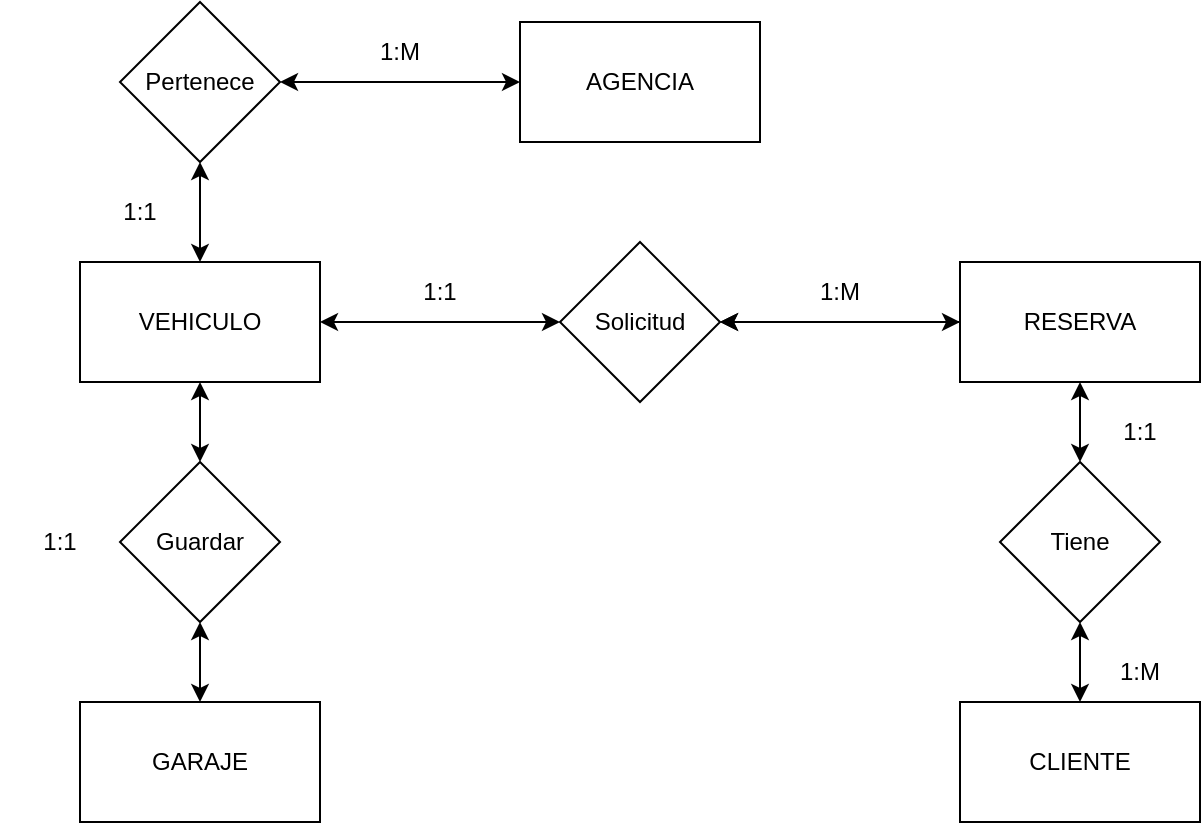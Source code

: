 <mxfile version="23.1.6" type="github">
  <diagram name="Page-1" id="dd5-XlOE7utf_6AZEOZ2">
    <mxGraphModel dx="1434" dy="795" grid="1" gridSize="10" guides="1" tooltips="1" connect="1" arrows="1" fold="1" page="1" pageScale="1" pageWidth="850" pageHeight="1100" math="0" shadow="0">
      <root>
        <mxCell id="0" />
        <mxCell id="1" parent="0" />
        <mxCell id="Nd8XVPI6pBNwOMhZ4eS6-1" value="VEHICULO" style="rounded=0;whiteSpace=wrap;html=1;" vertex="1" parent="1">
          <mxGeometry x="120" y="160" width="120" height="60" as="geometry" />
        </mxCell>
        <mxCell id="Nd8XVPI6pBNwOMhZ4eS6-20" value="" style="edgeStyle=orthogonalEdgeStyle;rounded=0;orthogonalLoop=1;jettySize=auto;html=1;" edge="1" parent="1" source="Nd8XVPI6pBNwOMhZ4eS6-2" target="Nd8XVPI6pBNwOMhZ4eS6-8">
          <mxGeometry relative="1" as="geometry" />
        </mxCell>
        <mxCell id="Nd8XVPI6pBNwOMhZ4eS6-2" value="RESERVA" style="rounded=0;whiteSpace=wrap;html=1;" vertex="1" parent="1">
          <mxGeometry x="560" y="160" width="120" height="60" as="geometry" />
        </mxCell>
        <mxCell id="Nd8XVPI6pBNwOMhZ4eS6-3" value="CLIENTE" style="rounded=0;whiteSpace=wrap;html=1;" vertex="1" parent="1">
          <mxGeometry x="560" y="380" width="120" height="60" as="geometry" />
        </mxCell>
        <mxCell id="Nd8XVPI6pBNwOMhZ4eS6-5" value="GARAJE" style="rounded=0;whiteSpace=wrap;html=1;" vertex="1" parent="1">
          <mxGeometry x="120" y="380" width="120" height="60" as="geometry" />
        </mxCell>
        <mxCell id="Nd8XVPI6pBNwOMhZ4eS6-7" value="AGENCIA" style="rounded=0;whiteSpace=wrap;html=1;" vertex="1" parent="1">
          <mxGeometry x="340" y="40" width="120" height="60" as="geometry" />
        </mxCell>
        <mxCell id="Nd8XVPI6pBNwOMhZ4eS6-8" value="Solicitud" style="rhombus;whiteSpace=wrap;html=1;" vertex="1" parent="1">
          <mxGeometry x="360" y="150" width="80" height="80" as="geometry" />
        </mxCell>
        <mxCell id="Nd8XVPI6pBNwOMhZ4eS6-19" value="" style="edgeStyle=orthogonalEdgeStyle;rounded=0;orthogonalLoop=1;jettySize=auto;html=1;startArrow=classic;startFill=1;" edge="1" parent="1" source="Nd8XVPI6pBNwOMhZ4eS6-9" target="Nd8XVPI6pBNwOMhZ4eS6-2">
          <mxGeometry relative="1" as="geometry" />
        </mxCell>
        <mxCell id="Nd8XVPI6pBNwOMhZ4eS6-9" value="Tiene" style="rhombus;whiteSpace=wrap;html=1;" vertex="1" parent="1">
          <mxGeometry x="580" y="260" width="80" height="80" as="geometry" />
        </mxCell>
        <mxCell id="Nd8XVPI6pBNwOMhZ4eS6-10" value="1:M" style="text;html=1;align=center;verticalAlign=middle;whiteSpace=wrap;rounded=0;" vertex="1" parent="1">
          <mxGeometry x="620" y="350" width="60" height="30" as="geometry" />
        </mxCell>
        <mxCell id="Nd8XVPI6pBNwOMhZ4eS6-11" value="Guardar" style="rhombus;whiteSpace=wrap;html=1;" vertex="1" parent="1">
          <mxGeometry x="140" y="260" width="80" height="80" as="geometry" />
        </mxCell>
        <mxCell id="Nd8XVPI6pBNwOMhZ4eS6-12" value="1:1" style="text;html=1;align=center;verticalAlign=middle;whiteSpace=wrap;rounded=0;" vertex="1" parent="1">
          <mxGeometry x="80" y="285" width="60" height="30" as="geometry" />
        </mxCell>
        <mxCell id="Nd8XVPI6pBNwOMhZ4eS6-13" value="Pertenece" style="rhombus;whiteSpace=wrap;html=1;" vertex="1" parent="1">
          <mxGeometry x="140" y="30" width="80" height="80" as="geometry" />
        </mxCell>
        <mxCell id="Nd8XVPI6pBNwOMhZ4eS6-16" value="" style="endArrow=classic;html=1;rounded=0;entryX=1;entryY=0.5;entryDx=0;entryDy=0;exitX=0;exitY=0.5;exitDx=0;exitDy=0;startArrow=classic;startFill=1;" edge="1" parent="1" source="Nd8XVPI6pBNwOMhZ4eS6-7" target="Nd8XVPI6pBNwOMhZ4eS6-13">
          <mxGeometry width="50" height="50" relative="1" as="geometry">
            <mxPoint x="400" y="440" as="sourcePoint" />
            <mxPoint x="450" y="390" as="targetPoint" />
          </mxGeometry>
        </mxCell>
        <mxCell id="Nd8XVPI6pBNwOMhZ4eS6-17" value="" style="endArrow=classic;html=1;rounded=0;exitX=0.5;exitY=1;exitDx=0;exitDy=0;entryX=0.5;entryY=0;entryDx=0;entryDy=0;startArrow=classic;startFill=1;" edge="1" parent="1" source="Nd8XVPI6pBNwOMhZ4eS6-13" target="Nd8XVPI6pBNwOMhZ4eS6-1">
          <mxGeometry width="50" height="50" relative="1" as="geometry">
            <mxPoint x="400" y="440" as="sourcePoint" />
            <mxPoint x="450" y="390" as="targetPoint" />
          </mxGeometry>
        </mxCell>
        <mxCell id="Nd8XVPI6pBNwOMhZ4eS6-18" value="" style="endArrow=classic;html=1;rounded=0;exitX=0.5;exitY=0;exitDx=0;exitDy=0;entryX=0.5;entryY=1;entryDx=0;entryDy=0;startArrow=classic;startFill=1;" edge="1" parent="1" source="Nd8XVPI6pBNwOMhZ4eS6-3" target="Nd8XVPI6pBNwOMhZ4eS6-9">
          <mxGeometry width="50" height="50" relative="1" as="geometry">
            <mxPoint x="640" y="380" as="sourcePoint" />
            <mxPoint x="690" y="330" as="targetPoint" />
          </mxGeometry>
        </mxCell>
        <mxCell id="Nd8XVPI6pBNwOMhZ4eS6-21" value="" style="endArrow=classic;html=1;rounded=0;exitX=0;exitY=0.5;exitDx=0;exitDy=0;entryX=1;entryY=0.5;entryDx=0;entryDy=0;startArrow=classic;startFill=1;" edge="1" parent="1" source="Nd8XVPI6pBNwOMhZ4eS6-8" target="Nd8XVPI6pBNwOMhZ4eS6-1">
          <mxGeometry width="50" height="50" relative="1" as="geometry">
            <mxPoint x="400" y="440" as="sourcePoint" />
            <mxPoint x="460" y="70" as="targetPoint" />
          </mxGeometry>
        </mxCell>
        <mxCell id="Nd8XVPI6pBNwOMhZ4eS6-22" value="" style="endArrow=classic;html=1;rounded=0;exitX=0.5;exitY=1;exitDx=0;exitDy=0;entryX=0.5;entryY=0;entryDx=0;entryDy=0;startArrow=classic;startFill=1;" edge="1" parent="1" source="Nd8XVPI6pBNwOMhZ4eS6-1" target="Nd8XVPI6pBNwOMhZ4eS6-11">
          <mxGeometry width="50" height="50" relative="1" as="geometry">
            <mxPoint x="400" y="440" as="sourcePoint" />
            <mxPoint x="450" y="390" as="targetPoint" />
          </mxGeometry>
        </mxCell>
        <mxCell id="Nd8XVPI6pBNwOMhZ4eS6-23" value="" style="endArrow=classic;html=1;rounded=0;exitX=0.5;exitY=1;exitDx=0;exitDy=0;entryX=0.5;entryY=0;entryDx=0;entryDy=0;startArrow=classic;startFill=1;" edge="1" parent="1" source="Nd8XVPI6pBNwOMhZ4eS6-11" target="Nd8XVPI6pBNwOMhZ4eS6-5">
          <mxGeometry width="50" height="50" relative="1" as="geometry">
            <mxPoint x="400" y="440" as="sourcePoint" />
            <mxPoint x="450" y="390" as="targetPoint" />
          </mxGeometry>
        </mxCell>
        <mxCell id="Nd8XVPI6pBNwOMhZ4eS6-25" value="" style="endArrow=classic;html=1;rounded=0;exitX=0;exitY=0.5;exitDx=0;exitDy=0;entryX=1;entryY=0.5;entryDx=0;entryDy=0;startArrow=classic;startFill=1;" edge="1" parent="1" source="Nd8XVPI6pBNwOMhZ4eS6-2">
          <mxGeometry width="50" height="50" relative="1" as="geometry">
            <mxPoint x="400" y="440" as="sourcePoint" />
            <mxPoint x="440" y="190" as="targetPoint" />
          </mxGeometry>
        </mxCell>
        <mxCell id="Nd8XVPI6pBNwOMhZ4eS6-26" value="1:M" style="text;html=1;align=center;verticalAlign=middle;whiteSpace=wrap;rounded=0;" vertex="1" parent="1">
          <mxGeometry x="470" y="160" width="60" height="30" as="geometry" />
        </mxCell>
        <mxCell id="Nd8XVPI6pBNwOMhZ4eS6-28" value="1:M" style="text;html=1;align=center;verticalAlign=middle;whiteSpace=wrap;rounded=0;" vertex="1" parent="1">
          <mxGeometry x="250" y="40" width="60" height="30" as="geometry" />
        </mxCell>
        <mxCell id="Nd8XVPI6pBNwOMhZ4eS6-29" value="1:1" style="text;html=1;align=center;verticalAlign=middle;whiteSpace=wrap;rounded=0;" vertex="1" parent="1">
          <mxGeometry x="120" y="120" width="60" height="30" as="geometry" />
        </mxCell>
        <mxCell id="Nd8XVPI6pBNwOMhZ4eS6-30" value="1:1" style="text;html=1;align=center;verticalAlign=middle;whiteSpace=wrap;rounded=0;" vertex="1" parent="1">
          <mxGeometry x="270" y="160" width="60" height="30" as="geometry" />
        </mxCell>
        <mxCell id="Nd8XVPI6pBNwOMhZ4eS6-32" value="1:1" style="text;html=1;align=center;verticalAlign=middle;whiteSpace=wrap;rounded=0;" vertex="1" parent="1">
          <mxGeometry x="620" y="230" width="60" height="30" as="geometry" />
        </mxCell>
      </root>
    </mxGraphModel>
  </diagram>
</mxfile>

